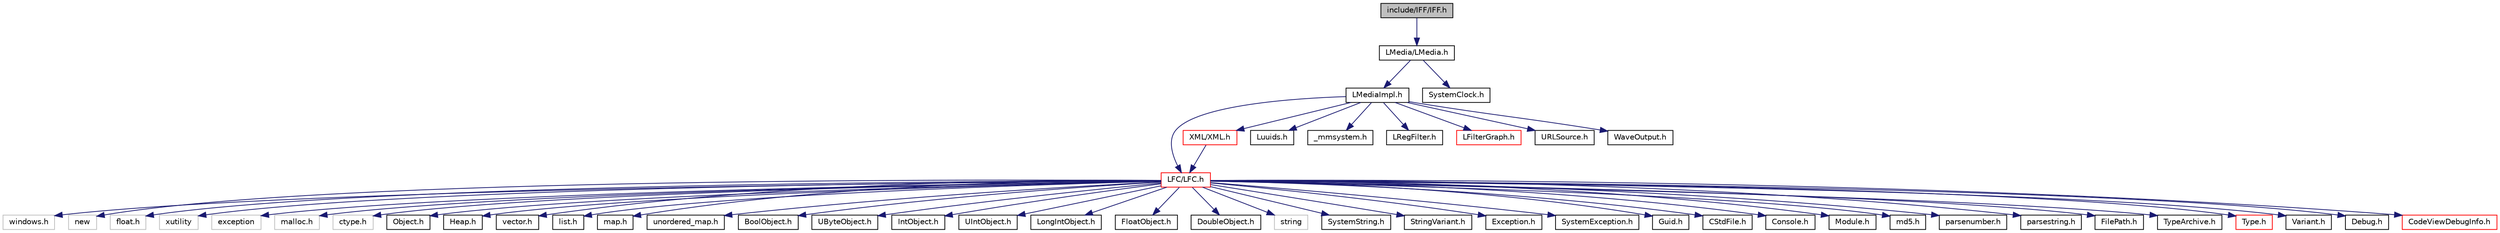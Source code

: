 digraph G
{
  edge [fontname="Helvetica",fontsize="10",labelfontname="Helvetica",labelfontsize="10"];
  node [fontname="Helvetica",fontsize="10",shape=record];
  Node1 [label="include/IFF/IFF.h",height=0.2,width=0.4,color="black", fillcolor="grey75", style="filled" fontcolor="black"];
  Node1 -> Node2 [color="midnightblue",fontsize="10",style="solid",fontname="Helvetica"];
  Node2 [label="LMedia/LMedia.h",height=0.2,width=0.4,color="black", fillcolor="white", style="filled",URL="$_l_media_8h.html"];
  Node2 -> Node3 [color="midnightblue",fontsize="10",style="solid",fontname="Helvetica"];
  Node3 [label="LMediaImpl.h",height=0.2,width=0.4,color="black", fillcolor="white", style="filled",URL="$_l_media_impl_8h.html"];
  Node3 -> Node4 [color="midnightblue",fontsize="10",style="solid",fontname="Helvetica"];
  Node4 [label="LFC/LFC.h",height=0.2,width=0.4,color="red", fillcolor="white", style="filled",URL="$_l_f_c_8h.html"];
  Node4 -> Node5 [color="midnightblue",fontsize="10",style="solid",fontname="Helvetica"];
  Node5 [label="windows.h",height=0.2,width=0.4,color="grey75", fillcolor="white", style="filled"];
  Node4 -> Node6 [color="midnightblue",fontsize="10",style="solid",fontname="Helvetica"];
  Node6 [label="new",height=0.2,width=0.4,color="grey75", fillcolor="white", style="filled"];
  Node4 -> Node7 [color="midnightblue",fontsize="10",style="solid",fontname="Helvetica"];
  Node7 [label="float.h",height=0.2,width=0.4,color="grey75", fillcolor="white", style="filled"];
  Node4 -> Node8 [color="midnightblue",fontsize="10",style="solid",fontname="Helvetica"];
  Node8 [label="xutility",height=0.2,width=0.4,color="grey75", fillcolor="white", style="filled"];
  Node4 -> Node9 [color="midnightblue",fontsize="10",style="solid",fontname="Helvetica"];
  Node9 [label="exception",height=0.2,width=0.4,color="grey75", fillcolor="white", style="filled"];
  Node4 -> Node10 [color="midnightblue",fontsize="10",style="solid",fontname="Helvetica"];
  Node10 [label="malloc.h",height=0.2,width=0.4,color="grey75", fillcolor="white", style="filled"];
  Node4 -> Node11 [color="midnightblue",fontsize="10",style="solid",fontname="Helvetica"];
  Node11 [label="ctype.h",height=0.2,width=0.4,color="grey75", fillcolor="white", style="filled"];
  Node4 -> Node12 [color="midnightblue",fontsize="10",style="solid",fontname="Helvetica"];
  Node12 [label="Object.h",height=0.2,width=0.4,color="black", fillcolor="white", style="filled",URL="$_object_8h.html"];
  Node4 -> Node13 [color="midnightblue",fontsize="10",style="solid",fontname="Helvetica"];
  Node13 [label="Heap.h",height=0.2,width=0.4,color="black", fillcolor="white", style="filled",URL="$_heap_8h.html"];
  Node4 -> Node14 [color="midnightblue",fontsize="10",style="solid",fontname="Helvetica"];
  Node14 [label="vector.h",height=0.2,width=0.4,color="black", fillcolor="white", style="filled",URL="$vector_8h.html"];
  Node4 -> Node15 [color="midnightblue",fontsize="10",style="solid",fontname="Helvetica"];
  Node15 [label="list.h",height=0.2,width=0.4,color="black", fillcolor="white", style="filled",URL="$list_8h.html"];
  Node4 -> Node16 [color="midnightblue",fontsize="10",style="solid",fontname="Helvetica"];
  Node16 [label="map.h",height=0.2,width=0.4,color="black", fillcolor="white", style="filled",URL="$map_8h.html"];
  Node4 -> Node17 [color="midnightblue",fontsize="10",style="solid",fontname="Helvetica"];
  Node17 [label="unordered_map.h",height=0.2,width=0.4,color="black", fillcolor="white", style="filled",URL="$unordered__map_8h.html"];
  Node4 -> Node18 [color="midnightblue",fontsize="10",style="solid",fontname="Helvetica"];
  Node18 [label="BoolObject.h",height=0.2,width=0.4,color="black", fillcolor="white", style="filled",URL="$_bool_object_8h.html"];
  Node4 -> Node19 [color="midnightblue",fontsize="10",style="solid",fontname="Helvetica"];
  Node19 [label="UByteObject.h",height=0.2,width=0.4,color="black", fillcolor="white", style="filled",URL="$_u_byte_object_8h.html"];
  Node4 -> Node20 [color="midnightblue",fontsize="10",style="solid",fontname="Helvetica"];
  Node20 [label="IntObject.h",height=0.2,width=0.4,color="black", fillcolor="white", style="filled",URL="$_int_object_8h.html"];
  Node4 -> Node21 [color="midnightblue",fontsize="10",style="solid",fontname="Helvetica"];
  Node21 [label="UIntObject.h",height=0.2,width=0.4,color="black", fillcolor="white", style="filled",URL="$_u_int_object_8h.html"];
  Node4 -> Node22 [color="midnightblue",fontsize="10",style="solid",fontname="Helvetica"];
  Node22 [label="LongIntObject.h",height=0.2,width=0.4,color="black", fillcolor="white", style="filled",URL="$_long_int_object_8h.html"];
  Node4 -> Node23 [color="midnightblue",fontsize="10",style="solid",fontname="Helvetica"];
  Node23 [label="FloatObject.h",height=0.2,width=0.4,color="black", fillcolor="white", style="filled",URL="$_float_object_8h.html"];
  Node4 -> Node24 [color="midnightblue",fontsize="10",style="solid",fontname="Helvetica"];
  Node24 [label="DoubleObject.h",height=0.2,width=0.4,color="black", fillcolor="white", style="filled",URL="$_double_object_8h.html"];
  Node4 -> Node25 [color="midnightblue",fontsize="10",style="solid",fontname="Helvetica"];
  Node25 [label="string",height=0.2,width=0.4,color="grey75", fillcolor="white", style="filled"];
  Node4 -> Node26 [color="midnightblue",fontsize="10",style="solid",fontname="Helvetica"];
  Node26 [label="SystemString.h",height=0.2,width=0.4,color="black", fillcolor="white", style="filled",URL="$_system_string_8h.html"];
  Node4 -> Node27 [color="midnightblue",fontsize="10",style="solid",fontname="Helvetica"];
  Node27 [label="StringVariant.h",height=0.2,width=0.4,color="black", fillcolor="white", style="filled",URL="$_string_variant_8h.html"];
  Node4 -> Node28 [color="midnightblue",fontsize="10",style="solid",fontname="Helvetica"];
  Node28 [label="Exception.h",height=0.2,width=0.4,color="black", fillcolor="white", style="filled",URL="$_exception_8h.html"];
  Node4 -> Node29 [color="midnightblue",fontsize="10",style="solid",fontname="Helvetica"];
  Node29 [label="SystemException.h",height=0.2,width=0.4,color="black", fillcolor="white", style="filled",URL="$_system_exception_8h.html"];
  Node4 -> Node30 [color="midnightblue",fontsize="10",style="solid",fontname="Helvetica"];
  Node30 [label="Guid.h",height=0.2,width=0.4,color="black", fillcolor="white", style="filled",URL="$_guid_8h.html"];
  Node4 -> Node31 [color="midnightblue",fontsize="10",style="solid",fontname="Helvetica"];
  Node31 [label="CStdFile.h",height=0.2,width=0.4,color="black", fillcolor="white", style="filled",URL="$_c_std_file_8h.html"];
  Node4 -> Node32 [color="midnightblue",fontsize="10",style="solid",fontname="Helvetica"];
  Node32 [label="Console.h",height=0.2,width=0.4,color="black", fillcolor="white", style="filled",URL="$_console_8h.html"];
  Node4 -> Node33 [color="midnightblue",fontsize="10",style="solid",fontname="Helvetica"];
  Node33 [label="Module.h",height=0.2,width=0.4,color="black", fillcolor="white", style="filled",URL="$_module_8h.html"];
  Node4 -> Node34 [color="midnightblue",fontsize="10",style="solid",fontname="Helvetica"];
  Node34 [label="md5.h",height=0.2,width=0.4,color="black", fillcolor="white", style="filled",URL="$md5_8h.html"];
  Node4 -> Node35 [color="midnightblue",fontsize="10",style="solid",fontname="Helvetica"];
  Node35 [label="parsenumber.h",height=0.2,width=0.4,color="black", fillcolor="white", style="filled",URL="$parsenumber_8h.html"];
  Node4 -> Node36 [color="midnightblue",fontsize="10",style="solid",fontname="Helvetica"];
  Node36 [label="parsestring.h",height=0.2,width=0.4,color="black", fillcolor="white", style="filled",URL="$parsestring_8h.html"];
  Node4 -> Node37 [color="midnightblue",fontsize="10",style="solid",fontname="Helvetica"];
  Node37 [label="FilePath.h",height=0.2,width=0.4,color="black", fillcolor="white", style="filled",URL="$_file_path_8h.html"];
  Node4 -> Node38 [color="midnightblue",fontsize="10",style="solid",fontname="Helvetica"];
  Node38 [label="TypeArchive.h",height=0.2,width=0.4,color="black", fillcolor="white", style="filled",URL="$_type_archive_8h.html"];
  Node4 -> Node39 [color="midnightblue",fontsize="10",style="solid",fontname="Helvetica"];
  Node39 [label="Type.h",height=0.2,width=0.4,color="red", fillcolor="white", style="filled",URL="$_type_8h.html"];
  Node4 -> Node40 [color="midnightblue",fontsize="10",style="solid",fontname="Helvetica"];
  Node40 [label="Variant.h",height=0.2,width=0.4,color="black", fillcolor="white", style="filled",URL="$_variant_8h.html"];
  Node4 -> Node41 [color="midnightblue",fontsize="10",style="solid",fontname="Helvetica"];
  Node41 [label="Debug.h",height=0.2,width=0.4,color="black", fillcolor="white", style="filled",URL="$_debug_8h.html"];
  Node4 -> Node42 [color="midnightblue",fontsize="10",style="solid",fontname="Helvetica"];
  Node42 [label="CodeViewDebugInfo.h",height=0.2,width=0.4,color="red", fillcolor="white", style="filled",URL="$_code_view_debug_info_8h.html"];
  Node3 -> Node43 [color="midnightblue",fontsize="10",style="solid",fontname="Helvetica"];
  Node43 [label="XML/XML.h",height=0.2,width=0.4,color="red", fillcolor="white", style="filled",URL="$_x_m_l_8h.html"];
  Node43 -> Node4 [color="midnightblue",fontsize="10",style="solid",fontname="Helvetica"];
  Node3 -> Node44 [color="midnightblue",fontsize="10",style="solid",fontname="Helvetica"];
  Node44 [label="Luuids.h",height=0.2,width=0.4,color="black", fillcolor="white", style="filled",URL="$_luuids_8h.html"];
  Node3 -> Node45 [color="midnightblue",fontsize="10",style="solid",fontname="Helvetica"];
  Node45 [label="_mmsystem.h",height=0.2,width=0.4,color="black", fillcolor="white", style="filled",URL="$__mmsystem_8h.html"];
  Node3 -> Node46 [color="midnightblue",fontsize="10",style="solid",fontname="Helvetica"];
  Node46 [label="LRegFilter.h",height=0.2,width=0.4,color="black", fillcolor="white", style="filled",URL="$_l_reg_filter_8h.html"];
  Node3 -> Node47 [color="midnightblue",fontsize="10",style="solid",fontname="Helvetica"];
  Node47 [label="LFilterGraph.h",height=0.2,width=0.4,color="red", fillcolor="white", style="filled",URL="$_l_filter_graph_8h.html"];
  Node3 -> Node48 [color="midnightblue",fontsize="10",style="solid",fontname="Helvetica"];
  Node48 [label="URLSource.h",height=0.2,width=0.4,color="black", fillcolor="white", style="filled",URL="$_u_r_l_source_8h.html"];
  Node3 -> Node49 [color="midnightblue",fontsize="10",style="solid",fontname="Helvetica"];
  Node49 [label="WaveOutput.h",height=0.2,width=0.4,color="black", fillcolor="white", style="filled",URL="$_wave_output_8h.html"];
  Node2 -> Node50 [color="midnightblue",fontsize="10",style="solid",fontname="Helvetica"];
  Node50 [label="SystemClock.h",height=0.2,width=0.4,color="black", fillcolor="white", style="filled",URL="$_system_clock_8h.html"];
}
